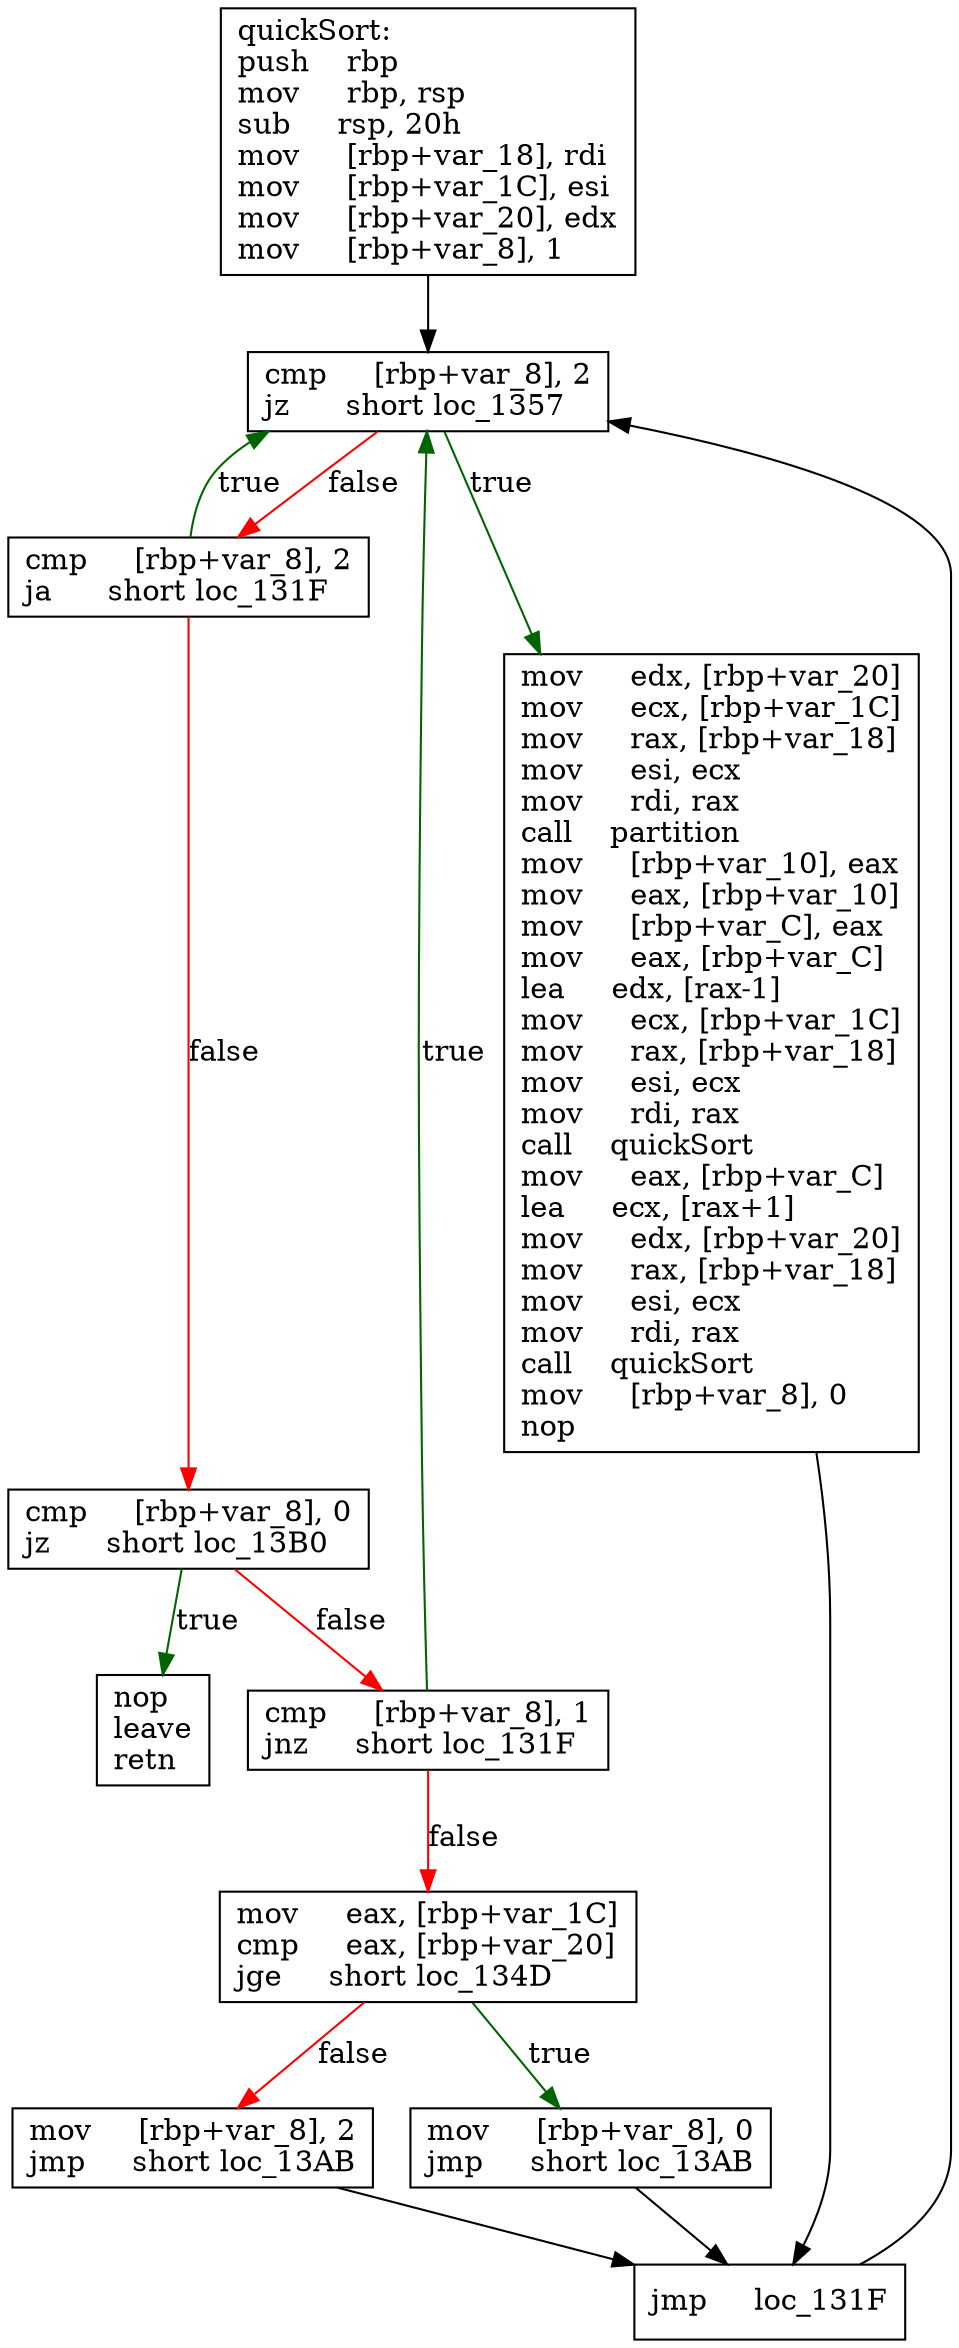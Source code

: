 digraph "quickSort" {
	graph [
	];
	node [
		shape = "box"
	];
	edge [
	];
	"0" [
		label = "quickSort:\lpush    rbp\lmov     rbp, rsp\lsub     rsp, 20h\lmov     [rbp+var_18], rdi\lmov     [rbp+var_1C], esi\lmov     [rbp+var_20], edx\lmov     [rbp+var_8], 1\l"
	];
	"1" [
		label = "cmp     [rbp+var_8], 2\ljz      short loc_1357\l"
	];
	"2" [
		label = "cmp     [rbp+var_8], 2\lja      short loc_131F\l"
	];
	"3" [
		label = "cmp     [rbp+var_8], 0\ljz      short loc_13B0\l"
	];
	"4" [
		label = "cmp     [rbp+var_8], 1\ljnz     short loc_131F\l"
	];
	"5" [
		label = "mov     eax, [rbp+var_1C]\lcmp     eax, [rbp+var_20]\ljge     short loc_134D\l"
	];
	"6" [
		label = "mov     [rbp+var_8], 2\ljmp     short loc_13AB\l"
	];
	"7" [
		label = "mov     [rbp+var_8], 0\ljmp     short loc_13AB\l"
	];
	"8" [
		label = "mov     edx, [rbp+var_20]\lmov     ecx, [rbp+var_1C]\lmov     rax, [rbp+var_18]\lmov     esi, ecx\lmov     rdi, rax\lcall    partition\lmov     [rbp+var_10], eax\lmov     eax, [rbp+var_10]\lmov     [rbp+var_C], eax\lmov     eax, [rbp+var_C]\llea     edx, [rax-1]\lmov     ecx, [rbp+var_1C]\lmov     rax, [rbp+var_18]\lmov     esi, ecx\lmov     rdi, rax\lcall    quickSort\lmov     eax, [rbp+var_C]\llea     ecx, [rax+1]\lmov     edx, [rbp+var_20]\lmov     rax, [rbp+var_18]\lmov     esi, ecx\lmov     rdi, rax\lcall    quickSort\lmov     [rbp+var_8], 0\lnop\l"
	];
	"9" [
		label = "jmp     loc_131F\l"
	];
	"10" [
		label = "nop\lleave\lretn\l"
	];
// node 0
	"0" -> "1" [ ];
// node 1
	"1" -> "2" [ label = "false", color = red ];
	"1" -> "8" [ label = "true", color = darkgreen ];
// node 2
	"2" -> "1" [ label = "true", color = darkgreen ];
	"2" -> "3" [ label = "false", color = red ];
// node 3
	"3" -> "4" [ label = "false", color = red ];
	"3" -> "10" [ label = "true", color = darkgreen ];
// node 4
	"4" -> "1" [ label = "true", color = darkgreen ];
	"4" -> "5" [ label = "false", color = red ];
// node 5
	"5" -> "6" [ label = "false", color = red ];
	"5" -> "7" [ label = "true", color = darkgreen ];
// node 6
	"6" -> "9" [ ];
// node 7
	"7" -> "9" [ ];
// node 8
	"8" -> "9" [ ];
// node 9
	"9" -> "1" [ ];
// node 10
}
